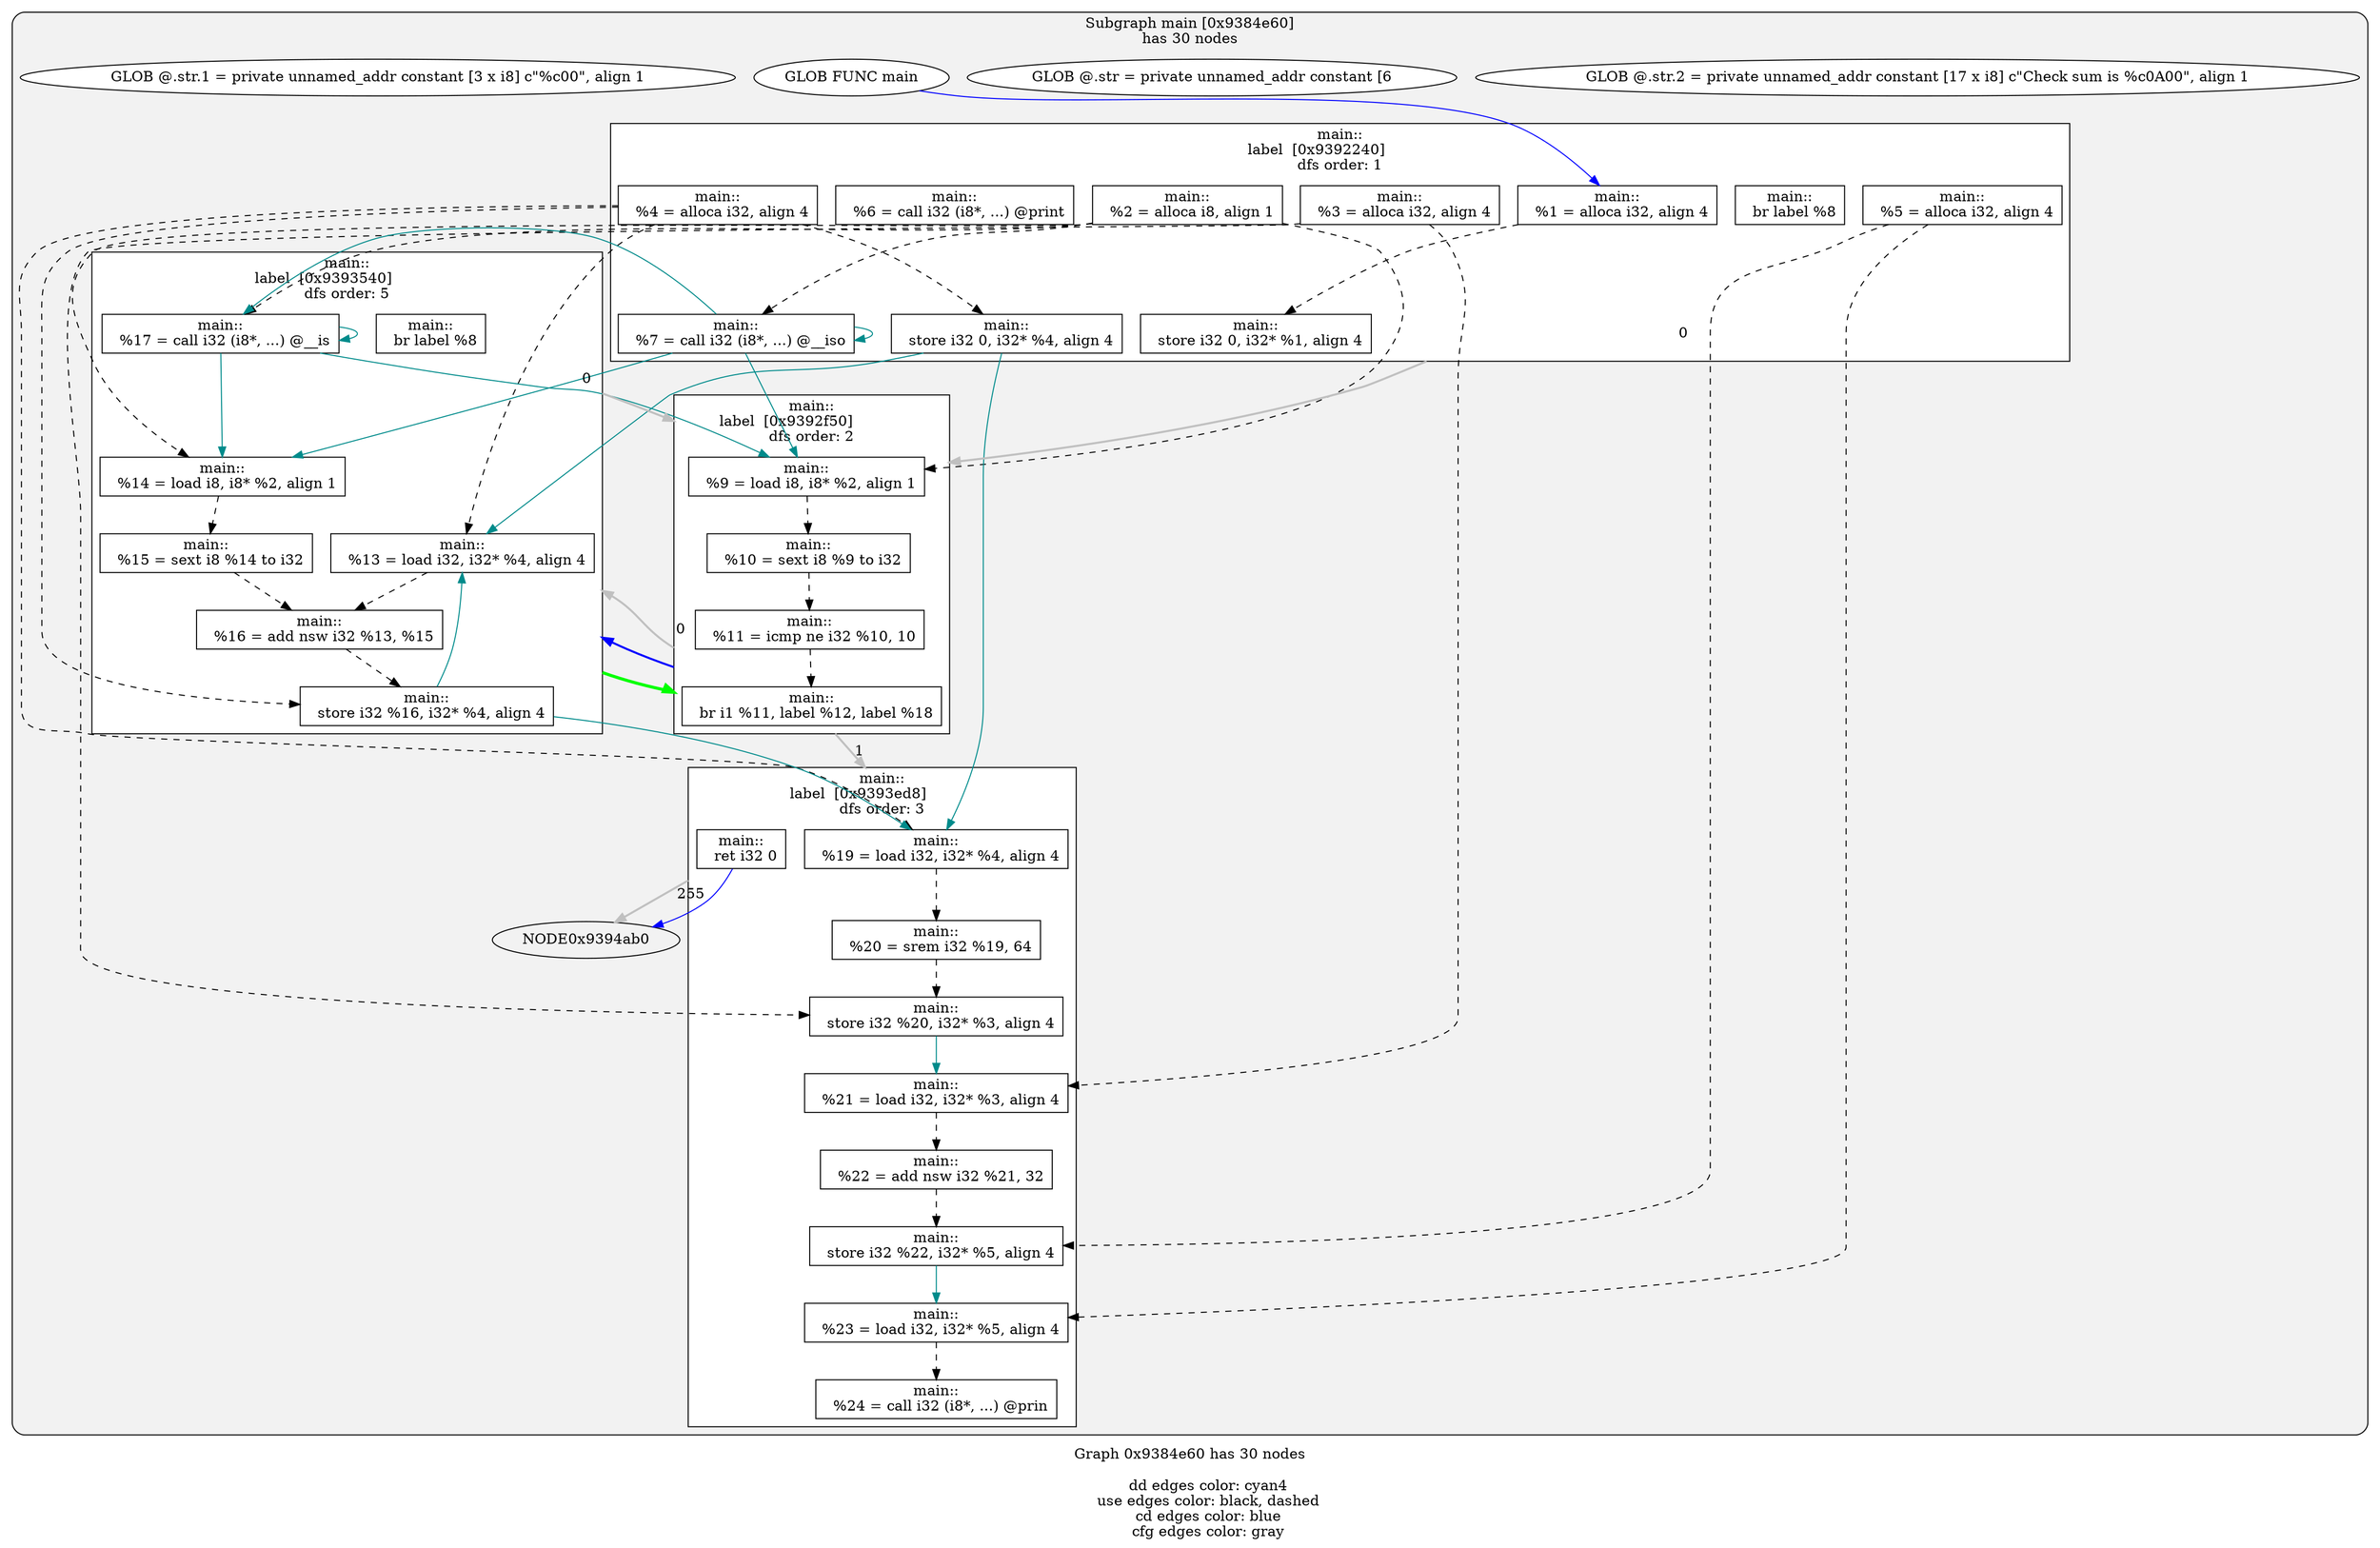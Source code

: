 digraph "DependenceGraph" {
	compound=true label="Graph 0x9384e60 has 30 nodes\n
	dd edges color: cyan4
	use edges color: black, dashed
	cd edges color: blue
	cfg edges color: gray"

	/* subgraph 0x9384e60 nodes */
	subgraph cluster_0x9384e60 {
		style="filled, rounded" fillcolor=gray95
		label="Subgraph main [0x9384e60]\nhas 30 nodes
"
		/* Basic Block main::
label  [0x9392240] */
		subgraph cluster_bb_0x9392240 {
			style=filled fillcolor=white
			label="main::
label  [0x9392240]		\ndfs order: 1"
			NODE0x9392350 [shape=rect label="0x9385bfc"]
			NODE0x9392470 [shape=rect label="0x938c1b4"]
			NODE0x9392590 [shape=rect label="0x93899ac"]
			NODE0x93926b0 [shape=rect label="0x938a14c"]
			NODE0x93927e0 [shape=rect label="0x938a184"]
			NODE0x9392910 [shape=rect label="0x938a1c8"]
			NODE0x9392a40 [shape=rect label="0x938a208"]
			NODE0x9392b88 [shape=rect label="0x938a25c"]
			NODE0x9392cd0 [shape=rect label="0x938a2a0"]
			NODE0x9392e00 [shape=rect label="0x938a2d4"]
		} /* cluster_bb_0x9392240 */

		/* Basic Block main::
label  [0x9392f50] */
		subgraph cluster_bb_0x9392f50 {
			style=filled fillcolor=white
			label="main::
label  [0x9392f50]		\ndfs order: 2"
			NODE0x9393060 [shape=rect label="0x938a304"]
			NODE0x9393190 [shape=rect label="0x938a33c"]
			NODE0x93932c0 [shape=rect label="0x938a378"]
			NODE0x93933f0 [shape=rect label="0x938a3c4"]
		} /* cluster_bb_0x9392f50 */

		/* Basic Block main::
label  [0x9393540] */
		subgraph cluster_bb_0x9393540 {
			style=filled fillcolor=white
			label="main::
label  [0x9393540]		\ndfs order: 5"
			NODE0x9393650 [shape=rect label="0x938a3f4"]
			NODE0x9393780 [shape=rect label="0x938a42c"]
			NODE0x93938b0 [shape=rect label="0x938a464"]
			NODE0x93939e0 [shape=rect label="0x938a4a0"]
			NODE0x9393b10 [shape=rect label="0x938a4e0"]
			NODE0x9393c40 [shape=rect label="0x938a52c"]
			NODE0x9393d88 [shape=rect label="0x93899e4"]
		} /* cluster_bb_0x9393540 */

		/* Basic Block main::
label  [0x9393ed8] */
		subgraph cluster_bb_0x9393ed8 {
			style=filled fillcolor=white
			label="main::
label  [0x9393ed8]		\ndfs order: 3"
			NODE0x9393fe8 [shape=rect label="0x938992c"]
			NODE0x9394118 [shape=rect label="0x9389970"]
			NODE0x9394248 [shape=rect label="0x9389c88"]
			NODE0x9394378 [shape=rect label="0x9389cbc"]
			NODE0x93944a8 [shape=rect label="0x938a570"]
			NODE0x93945d8 [shape=rect label="0x938a5b0"]
			NODE0x9394708 [shape=rect label="0x938a5e4"]
			NODE0x9394838 [shape=rect label="0x938a634"]
			NODE0x9394980 [shape=rect label="0x938a66c"]
		} /* cluster_bb_0x9393ed8 */

	NODE0x9392e00 -> NODE0x9393060 [penwidth=2 label="0"  ltail=cluster_bb_0x9392240  lhead=cluster_bb_0x9392f50  color="gray"]
	NODE0x93933f0 -> NODE0x9393650 [penwidth=2 label="0"  ltail=cluster_bb_0x9392f50  lhead=cluster_bb_0x9393540  color="gray"]
	NODE0x93933f0 -> NODE0x9393fe8 [penwidth=2 label="1"  ltail=cluster_bb_0x9392f50  lhead=cluster_bb_0x9393ed8  color="gray"]
	NODE0x93933f0 -> NODE0x9393650 [penwidth=2 color=blue  ltail=cluster_bb_0x9392f50  lhead=cluster_bb_0x9393540]
	NODE0x9393d88 -> NODE0x9393060 [penwidth=2 label="0"  ltail=cluster_bb_0x9393540  lhead=cluster_bb_0x9392f50  color="gray"]
	/* post-dominance frontiers */
NODE0x9393650 -> NODE0x93933f0 [penwidth=3 color=green  ltail=cluster_bb_0x9393540  lhead=cluster_bb_0x9392f50 constraint=false]
	NODE0x9394980 -> NODE0x9394ab0 [penwidth=2 label="255"  ltail=cluster_bb_0x9393ed8  lhead=cluster_bb_0x9394bb0  color="gray"]
		NODE0x9392350 [label="main::
  %1 = alloca i32, align 4" style=filled fillcolor=white]
		/* -- node 0x9385bfc
		 * ------------------------------------------- */
		/* DD edges */
		/* USE edges */
		NODE0x9392350 -> NODE0x9392910 [color="black" rank=max style="dashed"]
		/* CD edges */
		/* ID edges */
		NODE0x9393fe8 [label="main::
  %19 = load i32, i32* %4, align 4" style=filled fillcolor=white]
		/* -- node 0x938992c
		 * ------------------------------------------- */
		/* DD edges */
		/* USE edges */
		NODE0x9393fe8 -> NODE0x9394118 [color="black" rank=max style="dashed"]
		/* CD edges */
		/* ID edges */
		NODE0x9394118 [label="main::
  %20 = srem i32 %19, 64" style=filled fillcolor=white]
		/* -- node 0x9389970
		 * ------------------------------------------- */
		/* DD edges */
		/* USE edges */
		NODE0x9394118 -> NODE0x9394248 [color="black" rank=max style="dashed"]
		/* CD edges */
		/* ID edges */
		NODE0x9392590 [label="main::
  %3 = alloca i32, align 4" style=filled fillcolor=white]
		/* -- node 0x93899ac
		 * ------------------------------------------- */
		/* DD edges */
		/* USE edges */
		NODE0x9392590 -> NODE0x9394248 [color="black" rank=max style="dashed"]
		NODE0x9392590 -> NODE0x9394378 [color="black" rank=max style="dashed"]
		/* CD edges */
		/* ID edges */
		NODE0x9393d88 [label="main::
  br label %8" style=filled fillcolor=white]
		/* -- node 0x93899e4
		 * ------------------------------------------- */
		/* DD edges */
		/* USE edges */
		/* CD edges */
		/* ID edges */
		NODE0x9394248 [label="main::
  store i32 %20, i32* %3, align 4" style=filled fillcolor=white]
		/* -- node 0x9389c88
		 * ------------------------------------------- */
		/* DD edges */
		NODE0x9394248 -> NODE0x9394378 [color="cyan4" rank=max]
		/* USE edges */
		/* CD edges */
		/* ID edges */
		NODE0x9394378 [label="main::
  %21 = load i32, i32* %3, align 4" style=filled fillcolor=white]
		/* -- node 0x9389cbc
		 * ------------------------------------------- */
		/* DD edges */
		/* USE edges */
		NODE0x9394378 -> NODE0x93944a8 [color="black" rank=max style="dashed"]
		/* CD edges */
		/* ID edges */
		NODE0x93926b0 [label="main::
  %4 = alloca i32, align 4" style=filled fillcolor=white]
		/* -- node 0x938a14c
		 * ------------------------------------------- */
		/* DD edges */
		/* USE edges */
		NODE0x93926b0 -> NODE0x9392cd0 [color="black" rank=max style="dashed"]
		NODE0x93926b0 -> NODE0x9393650 [color="black" rank=max style="dashed"]
		NODE0x93926b0 -> NODE0x9393b10 [color="black" rank=max style="dashed"]
		NODE0x93926b0 -> NODE0x9393fe8 [color="black" rank=max style="dashed"]
		/* CD edges */
		/* ID edges */
		NODE0x93927e0 [label="main::
  %5 = alloca i32, align 4" style=filled fillcolor=white]
		/* -- node 0x938a184
		 * ------------------------------------------- */
		/* DD edges */
		/* USE edges */
		NODE0x93927e0 -> NODE0x93945d8 [color="black" rank=max style="dashed"]
		NODE0x93927e0 -> NODE0x9394708 [color="black" rank=max style="dashed"]
		/* CD edges */
		/* ID edges */
		NODE0x9392910 [label="main::
  store i32 0, i32* %1, align 4" style=filled fillcolor=white]
		/* -- node 0x938a1c8
		 * ------------------------------------------- */
		/* DD edges */
		/* USE edges */
		/* CD edges */
		/* ID edges */
		NODE0x9392a40 [label="main::
  %6 = call i32 (i8*, ...) @print" style=filled fillcolor=white]
		/* -- node 0x938a208
		 * ------------------------------------------- */
		/* DD edges */
		/* USE edges */
		/* CD edges */
		/* ID edges */
		NODE0x9392b88 [label="main::
  %7 = call i32 (i8*, ...) @__iso" style=filled fillcolor=white]
		/* -- node 0x938a25c
		 * ------------------------------------------- */
		/* DD edges */
		NODE0x9392b88 -> NODE0x9392b88 [color="cyan4" rank=max]
		NODE0x9392b88 -> NODE0x9393060 [color="cyan4" rank=max]
		NODE0x9392b88 -> NODE0x9393780 [color="cyan4" rank=max]
		NODE0x9392b88 -> NODE0x9393c40 [color="cyan4" rank=max]
		/* USE edges */
		/* CD edges */
		/* ID edges */
		NODE0x9392cd0 [label="main::
  store i32 0, i32* %4, align 4" style=filled fillcolor=white]
		/* -- node 0x938a2a0
		 * ------------------------------------------- */
		/* DD edges */
		NODE0x9392cd0 -> NODE0x9393650 [color="cyan4" rank=max]
		NODE0x9392cd0 -> NODE0x9393fe8 [color="cyan4" rank=max]
		/* USE edges */
		/* CD edges */
		/* ID edges */
		NODE0x9392e00 [label="main::
  br label %8" style=filled fillcolor=white]
		/* -- node 0x938a2d4
		 * ------------------------------------------- */
		/* DD edges */
		/* USE edges */
		/* CD edges */
		/* ID edges */
		NODE0x9393060 [label="main::
  %9 = load i8, i8* %2, align 1" style=filled fillcolor=white]
		/* -- node 0x938a304
		 * ------------------------------------------- */
		/* DD edges */
		/* USE edges */
		NODE0x9393060 -> NODE0x9393190 [color="black" rank=max style="dashed"]
		/* CD edges */
		/* ID edges */
		NODE0x9393190 [label="main::
  %10 = sext i8 %9 to i32" style=filled fillcolor=white]
		/* -- node 0x938a33c
		 * ------------------------------------------- */
		/* DD edges */
		/* USE edges */
		NODE0x9393190 -> NODE0x93932c0 [color="black" rank=max style="dashed"]
		/* CD edges */
		/* ID edges */
		NODE0x93932c0 [label="main::
  %11 = icmp ne i32 %10, 10" style=filled fillcolor=white]
		/* -- node 0x938a378
		 * ------------------------------------------- */
		/* DD edges */
		/* USE edges */
		NODE0x93932c0 -> NODE0x93933f0 [color="black" rank=max style="dashed"]
		/* CD edges */
		/* ID edges */
		NODE0x93933f0 [label="main::
  br i1 %11, label %12, label %18" style=filled fillcolor=white]
		/* -- node 0x938a3c4
		 * ------------------------------------------- */
		/* DD edges */
		/* USE edges */
		/* CD edges */
		/* ID edges */
		NODE0x9393650 [label="main::
  %13 = load i32, i32* %4, align 4" style=filled fillcolor=white]
		/* -- node 0x938a3f4
		 * ------------------------------------------- */
		/* DD edges */
		/* USE edges */
		NODE0x9393650 -> NODE0x93939e0 [color="black" rank=max style="dashed"]
		/* CD edges */
		/* ID edges */
		NODE0x9393780 [label="main::
  %14 = load i8, i8* %2, align 1" style=filled fillcolor=white]
		/* -- node 0x938a42c
		 * ------------------------------------------- */
		/* DD edges */
		/* USE edges */
		NODE0x9393780 -> NODE0x93938b0 [color="black" rank=max style="dashed"]
		/* CD edges */
		/* ID edges */
		NODE0x93938b0 [label="main::
  %15 = sext i8 %14 to i32" style=filled fillcolor=white]
		/* -- node 0x938a464
		 * ------------------------------------------- */
		/* DD edges */
		/* USE edges */
		NODE0x93938b0 -> NODE0x93939e0 [color="black" rank=max style="dashed"]
		/* CD edges */
		/* ID edges */
		NODE0x93939e0 [label="main::
  %16 = add nsw i32 %13, %15" style=filled fillcolor=white]
		/* -- node 0x938a4a0
		 * ------------------------------------------- */
		/* DD edges */
		/* USE edges */
		NODE0x93939e0 -> NODE0x9393b10 [color="black" rank=max style="dashed"]
		/* CD edges */
		/* ID edges */
		NODE0x9393b10 [label="main::
  store i32 %16, i32* %4, align 4" style=filled fillcolor=white]
		/* -- node 0x938a4e0
		 * ------------------------------------------- */
		/* DD edges */
		NODE0x9393b10 -> NODE0x9393650 [color="cyan4" rank=max]
		NODE0x9393b10 -> NODE0x9393fe8 [color="cyan4" rank=max]
		/* USE edges */
		/* CD edges */
		/* ID edges */
		NODE0x9393c40 [label="main::
  %17 = call i32 (i8*, ...) @__is" style=filled fillcolor=white]
		/* -- node 0x938a52c
		 * ------------------------------------------- */
		/* DD edges */
		NODE0x9393c40 -> NODE0x9393060 [color="cyan4" rank=max]
		NODE0x9393c40 -> NODE0x9393780 [color="cyan4" rank=max]
		NODE0x9393c40 -> NODE0x9393c40 [color="cyan4" rank=max]
		/* USE edges */
		/* CD edges */
		/* ID edges */
		NODE0x93944a8 [label="main::
  %22 = add nsw i32 %21, 32" style=filled fillcolor=white]
		/* -- node 0x938a570
		 * ------------------------------------------- */
		/* DD edges */
		/* USE edges */
		NODE0x93944a8 -> NODE0x93945d8 [color="black" rank=max style="dashed"]
		/* CD edges */
		/* ID edges */
		NODE0x93945d8 [label="main::
  store i32 %22, i32* %5, align 4" style=filled fillcolor=white]
		/* -- node 0x938a5b0
		 * ------------------------------------------- */
		/* DD edges */
		NODE0x93945d8 -> NODE0x9394708 [color="cyan4" rank=max]
		/* USE edges */
		/* CD edges */
		/* ID edges */
		NODE0x9394708 [label="main::
  %23 = load i32, i32* %5, align 4" style=filled fillcolor=white]
		/* -- node 0x938a5e4
		 * ------------------------------------------- */
		/* DD edges */
		/* USE edges */
		NODE0x9394708 -> NODE0x9394838 [color="black" rank=max style="dashed"]
		/* CD edges */
		/* ID edges */
		NODE0x9394838 [label="main::
  %24 = call i32 (i8*, ...) @prin" style=filled fillcolor=white]
		/* -- node 0x938a634
		 * ------------------------------------------- */
		/* DD edges */
		/* USE edges */
		/* CD edges */
		/* ID edges */
		NODE0x9394980 [label="main::
  ret i32 0" style=filled fillcolor=white]
		/* -- node 0x938a66c
		 * ------------------------------------------- */
		/* DD edges */
		/* USE edges */
		/* CD edges */
		NODE0x9394980 -> NODE0x9394ab0 [color="blue"]
		/* ID edges */
		NODE0x9392470 [label="main::
  %2 = alloca i8, align 1" style=filled fillcolor=white]
		/* -- node 0x938c1b4
		 * ------------------------------------------- */
		/* DD edges */
		/* USE edges */
		NODE0x9392470 -> NODE0x9392b88 [color="black" rank=max style="dashed"]
		NODE0x9392470 -> NODE0x9393060 [color="black" rank=max style="dashed"]
		NODE0x9392470 -> NODE0x9393780 [color="black" rank=max style="dashed"]
		NODE0x9392470 -> NODE0x9393c40 [color="black" rank=max style="dashed"]
		/* CD edges */
		/* ID edges */
		NODE0x9392040 [label="GLOB @.str.2 = private unnamed_addr constant [17 x i8] c\"Check sum is %c\0A\00\", align 1" style=filled fillcolor=white]
		/* -- node 0x9385aa4
		 * ------------------------------------------- */
		/* DD edges */
		/* USE edges */
		/* CD edges */
		/* ID edges */
		NODE0x9391e40 [label="GLOB @.str = private unnamed_addr constant [6" style=filled fillcolor=white]
		/* -- node 0x9385b4c
		 * ------------------------------------------- */
		/* DD edges */
		/* USE edges */
		/* CD edges */
		/* ID edges */
		NODE0x9392140 [label="GLOB FUNC main" style=filled fillcolor=white]
		/* -- node 0x9385ba4
		 * ------------------------------------------- */
		/* DD edges */
		/* USE edges */
		/* CD edges */
		NODE0x9392140 -> NODE0x9392350 [color="blue"]
		/* ID edges */
		NODE0x9391f40 [label="GLOB @.str.1 = private unnamed_addr constant [3 x i8] c\"%c\00\", align 1" style=filled fillcolor=white]
		/* -- node 0x9385fcc
		 * ------------------------------------------- */
		/* DD edges */
		/* USE edges */
		/* CD edges */
		/* ID edges */
	}
}
